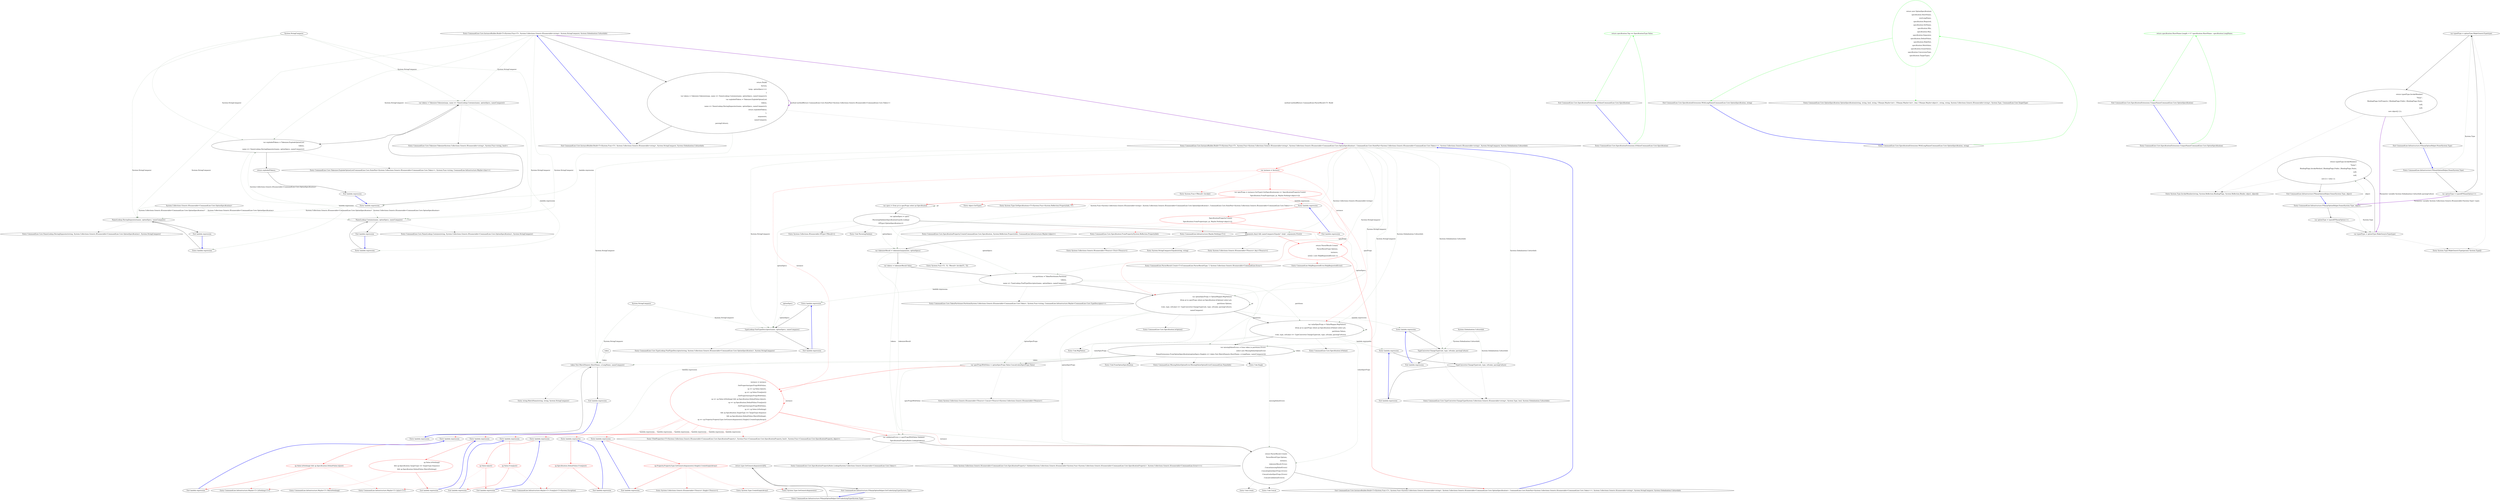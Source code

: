 digraph  {
n106 [label="System.StringComparer", span=""];
n107 [label="System.Collections.Generic.IEnumerable<CommandLine.Core.OptionSpecification>", span=""];
n108 [label="System.StringComparer", span=""];
n109 [label=optionSpecs, span=""];
n110 [label="System.Globalization.CultureInfo", span=""];
n111 [label=token, span=""];
n0 [label="Entry CommandLine.Core.InstanceBuilder.Build<T>(System.Func<T>, System.Collections.Generic.IEnumerable<string>, System.StringComparer, System.Globalization.CultureInfo)", span="12-12", cluster="CommandLine.Core.InstanceBuilder.Build<T>(System.Func<T>, System.Collections.Generic.IEnumerable<string>, System.StringComparer, System.Globalization.CultureInfo)"];
n1 [label="return Build(\r\n                factory,\r\n                (args, optionSpecs) =>\r\n                    {\r\n                        var tokens = Tokenizer.Tokenize(args, name => NameLookup.Contains(name, optionSpecs, nameComparer));\r\n                        var explodedTokens = Tokenizer.ExplodeOptionList(\r\n                            tokens,\r\n                            name => NameLookup.HavingSeparator(name, optionSpecs, nameComparer));\r\n                        return explodedTokens;\r\n                    },\r\n                arguments,\r\n                nameComparer,\r\n                parsingCulture);", span="18-30", cluster="CommandLine.Core.InstanceBuilder.Build<T>(System.Func<T>, System.Collections.Generic.IEnumerable<string>, System.StringComparer, System.Globalization.CultureInfo)"];
n5 [label="var tokens = Tokenizer.Tokenize(args, name => NameLookup.Contains(name, optionSpecs, nameComparer))", span="22-22", cluster="lambda expression"];
n12 [label="NameLookup.Contains(name, optionSpecs, nameComparer)", span="22-22", cluster="lambda expression"];
n6 [label="var explodedTokens = Tokenizer.ExplodeOptionList(\r\n                            tokens,\r\n                            name => NameLookup.HavingSeparator(name, optionSpecs, nameComparer))", span="23-25", cluster="lambda expression"];
n16 [label="NameLookup.HavingSeparator(name, optionSpecs, nameComparer)", span="25-25", cluster="lambda expression"];
n2 [label="Exit CommandLine.Core.InstanceBuilder.Build<T>(System.Func<T>, System.Collections.Generic.IEnumerable<string>, System.StringComparer, System.Globalization.CultureInfo)", span="12-12", cluster="CommandLine.Core.InstanceBuilder.Build<T>(System.Func<T>, System.Collections.Generic.IEnumerable<string>, System.StringComparer, System.Globalization.CultureInfo)"];
n3 [label="Entry CommandLine.Core.InstanceBuilder.Build<T>(System.Func<T>, System.Func<System.Collections.Generic.IEnumerable<string>, System.Collections.Generic.IEnumerable<CommandLine.Core.OptionSpecification>, CommandLine.Core.StatePair<System.Collections.Generic.IEnumerable<CommandLine.Core.Token>>>, System.Collections.Generic.IEnumerable<string>, System.StringComparer, System.Globalization.CultureInfo)", span="33-33", cluster="CommandLine.Core.InstanceBuilder.Build<T>(System.Func<T>, System.Func<System.Collections.Generic.IEnumerable<string>, System.Collections.Generic.IEnumerable<CommandLine.Core.OptionSpecification>, CommandLine.Core.StatePair<System.Collections.Generic.IEnumerable<CommandLine.Core.Token>>>, System.Collections.Generic.IEnumerable<string>, System.StringComparer, System.Globalization.CultureInfo)"];
n4 [label="Entry lambda expression", span="20-27", cluster="lambda expression"];
n9 [label="Entry CommandLine.Core.Tokenizer.Tokenize(System.Collections.Generic.IEnumerable<string>, System.Func<string, bool>)", span="11-11", cluster="CommandLine.Core.Tokenizer.Tokenize(System.Collections.Generic.IEnumerable<string>, System.Func<string, bool>)"];
n11 [label="Entry lambda expression", span="22-22", cluster="lambda expression"];
n7 [label="return explodedTokens;", span="26-26", cluster="lambda expression"];
n10 [label="Entry CommandLine.Core.Tokenizer.ExplodeOptionList(CommandLine.Core.StatePair<System.Collections.Generic.IEnumerable<CommandLine.Core.Token>>, System.Func<string, CommandLine.Infrastructure.Maybe<char>>)", span="44-44", cluster="CommandLine.Core.Tokenizer.ExplodeOptionList(CommandLine.Core.StatePair<System.Collections.Generic.IEnumerable<CommandLine.Core.Token>>, System.Func<string, CommandLine.Infrastructure.Maybe<char>>)"];
n15 [label="Entry lambda expression", span="25-25", cluster="lambda expression"];
n8 [label="Exit lambda expression", span="20-27", cluster="lambda expression"];
n13 [label="Exit lambda expression", span="22-22", cluster="lambda expression"];
n14 [label="Entry CommandLine.Core.NameLookup.Contains(string, System.Collections.Generic.IEnumerable<CommandLine.Core.OptionSpecification>, System.StringComparer)", span="11-11", cluster="CommandLine.Core.NameLookup.Contains(string, System.Collections.Generic.IEnumerable<CommandLine.Core.OptionSpecification>, System.StringComparer)"];
n17 [label="Exit lambda expression", span="25-25", cluster="lambda expression"];
n18 [label="Entry CommandLine.Core.NameLookup.HavingSeparator(string, System.Collections.Generic.IEnumerable<CommandLine.Core.OptionSpecification>, System.StringComparer)", span="16-16", cluster="CommandLine.Core.NameLookup.HavingSeparator(string, System.Collections.Generic.IEnumerable<CommandLine.Core.OptionSpecification>, System.StringComparer)"];
n19 [label="var instance = factory()", span="40-40", cluster="CommandLine.Core.InstanceBuilder.Build<T>(System.Func<T>, System.Func<System.Collections.Generic.IEnumerable<string>, System.Collections.Generic.IEnumerable<CommandLine.Core.OptionSpecification>, CommandLine.Core.StatePair<System.Collections.Generic.IEnumerable<CommandLine.Core.Token>>>, System.Collections.Generic.IEnumerable<string>, System.StringComparer, System.Globalization.CultureInfo)", color=red, community=0];
n23 [label="arguments.Any() && nameComparer.Equals(''--help'', arguments.First())", span="51-51", cluster="CommandLine.Core.InstanceBuilder.Build<T>(System.Func<T>, System.Func<System.Collections.Generic.IEnumerable<string>, System.Collections.Generic.IEnumerable<CommandLine.Core.OptionSpecification>, CommandLine.Core.StatePair<System.Collections.Generic.IEnumerable<CommandLine.Core.Token>>>, System.Collections.Generic.IEnumerable<string>, System.StringComparer, System.Globalization.CultureInfo)"];
n25 [label="var tokenizerResult = tokenizer(arguments, optionSpecs)", span="59-59", cluster="CommandLine.Core.InstanceBuilder.Build<T>(System.Func<T>, System.Func<System.Collections.Generic.IEnumerable<string>, System.Collections.Generic.IEnumerable<CommandLine.Core.OptionSpecification>, CommandLine.Core.StatePair<System.Collections.Generic.IEnumerable<CommandLine.Core.Token>>>, System.Collections.Generic.IEnumerable<string>, System.StringComparer, System.Globalization.CultureInfo)"];
n27 [label="var partitions = TokenPartitioner.Partition(\r\n                tokens,\r\n                name => TypeLookup.FindTypeDescriptor(name, optionSpecs, nameComparer))", span="63-65", cluster="CommandLine.Core.InstanceBuilder.Build<T>(System.Func<T>, System.Func<System.Collections.Generic.IEnumerable<string>, System.Collections.Generic.IEnumerable<CommandLine.Core.OptionSpecification>, CommandLine.Core.StatePair<System.Collections.Generic.IEnumerable<CommandLine.Core.Token>>>, System.Collections.Generic.IEnumerable<string>, System.StringComparer, System.Globalization.CultureInfo)"];
n67 [label="TypeLookup.FindTypeDescriptor(name, optionSpecs, nameComparer)", span="65-65", cluster="lambda expression"];
n28 [label="var optionSpecProps = OptionMapper.MapValues(\r\n                (from pt in specProps where pt.Specification.IsOption() select pt),\r\n                partitions.Options,\r\n                (vals, type, isScalar) => TypeConverter.ChangeType(vals, type, isScalar, parsingCulture),\r\n                nameComparer)", span="67-71", cluster="CommandLine.Core.InstanceBuilder.Build<T>(System.Func<T>, System.Func<System.Collections.Generic.IEnumerable<string>, System.Collections.Generic.IEnumerable<CommandLine.Core.OptionSpecification>, CommandLine.Core.StatePair<System.Collections.Generic.IEnumerable<CommandLine.Core.Token>>>, System.Collections.Generic.IEnumerable<string>, System.StringComparer, System.Globalization.CultureInfo)"];
n71 [label="TypeConverter.ChangeType(vals, type, isScalar, parsingCulture)", span="70-70", cluster="lambda expression"];
n29 [label="var valueSpecProps = ValueMapper.MapValues(\r\n                (from pt in specProps where pt.Specification.IsValue() select pt),\r\n                    partitions.Values,\r\n                (vals, type, isScalar) => TypeConverter.ChangeType(vals, type, isScalar, parsingCulture))", span="73-76", cluster="CommandLine.Core.InstanceBuilder.Build<T>(System.Func<T>, System.Func<System.Collections.Generic.IEnumerable<string>, System.Collections.Generic.IEnumerable<CommandLine.Core.OptionSpecification>, CommandLine.Core.StatePair<System.Collections.Generic.IEnumerable<CommandLine.Core.Token>>>, System.Collections.Generic.IEnumerable<string>, System.StringComparer, System.Globalization.CultureInfo)"];
n75 [label="TypeConverter.ChangeType(vals, type, isScalar, parsingCulture)", span="76-76", cluster="lambda expression"];
n30 [label="var missingValueErrors = from token in partitions.Errors\r\n                                     select new MissingValueOptionError(\r\n                                         NameExtensions.FromOptionSpecification(optionSpecs.Single(o => token.Text.MatchName(o.ShortName, o.LongName, nameComparer))))", span="78-80", cluster="CommandLine.Core.InstanceBuilder.Build<T>(System.Func<T>, System.Func<System.Collections.Generic.IEnumerable<string>, System.Collections.Generic.IEnumerable<CommandLine.Core.OptionSpecification>, CommandLine.Core.StatePair<System.Collections.Generic.IEnumerable<CommandLine.Core.Token>>>, System.Collections.Generic.IEnumerable<string>, System.StringComparer, System.Globalization.CultureInfo)"];
n78 [label="token.Text.MatchName(o.ShortName, o.LongName, nameComparer)", span="80-80", cluster="lambda expression"];
n20 [label="var specProps = instance.GetType().GetSpecifications(pi => SpecificationProperty.Create(\r\n                    Specification.FromProperty(pi), pi, Maybe.Nothing<object>()))", span="42-43", cluster="CommandLine.Core.InstanceBuilder.Build<T>(System.Func<T>, System.Func<System.Collections.Generic.IEnumerable<string>, System.Collections.Generic.IEnumerable<CommandLine.Core.OptionSpecification>, CommandLine.Core.StatePair<System.Collections.Generic.IEnumerable<CommandLine.Core.Token>>>, System.Collections.Generic.IEnumerable<string>, System.StringComparer, System.Globalization.CultureInfo)", color=red, community=1];
n36 [label="Entry System.Func<TResult>.Invoke()", span="0-0", cluster="System.Func<TResult>.Invoke()"];
n24 [label="return ParserResult.Create(\r\n                    ParserResultType.Options,\r\n                    instance,\r\n                    new[] { new HelpRequestedError() });", span="53-56", cluster="CommandLine.Core.InstanceBuilder.Build<T>(System.Func<T>, System.Func<System.Collections.Generic.IEnumerable<string>, System.Collections.Generic.IEnumerable<CommandLine.Core.OptionSpecification>, CommandLine.Core.StatePair<System.Collections.Generic.IEnumerable<CommandLine.Core.Token>>>, System.Collections.Generic.IEnumerable<string>, System.StringComparer, System.Globalization.CultureInfo)", color=red, community=0];
n32 [label="instance = instance\r\n                .SetProperties(specPropsWithValue,\r\n                    sp => sp.Value.IsJust(),\r\n                    sp => sp.Value.FromJust())\r\n                .SetProperties(specPropsWithValue,\r\n                    sp => sp.Value.IsNothing() && sp.Specification.DefaultValue.IsJust(),\r\n                    sp => sp.Specification.DefaultValue.FromJust())\r\n                .SetProperties(specPropsWithValue,\r\n                    sp => sp.Value.IsNothing()\r\n                        && sp.Specification.TargetType == TargetType.Sequence\r\n                        && sp.Specification.DefaultValue.MatchNothing(),\r\n                    sp => sp.Property.PropertyType.GetGenericArguments().Single().CreateEmptyArray())", span="84-95", cluster="CommandLine.Core.InstanceBuilder.Build<T>(System.Func<T>, System.Func<System.Collections.Generic.IEnumerable<string>, System.Collections.Generic.IEnumerable<CommandLine.Core.OptionSpecification>, CommandLine.Core.StatePair<System.Collections.Generic.IEnumerable<CommandLine.Core.Token>>>, System.Collections.Generic.IEnumerable<string>, System.StringComparer, System.Globalization.CultureInfo)", color=red, community=1];
n21 [label="var specs = from pt in specProps select pt.Specification", span="45-45", cluster="CommandLine.Core.InstanceBuilder.Build<T>(System.Func<T>, System.Func<System.Collections.Generic.IEnumerable<string>, System.Collections.Generic.IEnumerable<CommandLine.Core.OptionSpecification>, CommandLine.Core.StatePair<System.Collections.Generic.IEnumerable<CommandLine.Core.Token>>>, System.Collections.Generic.IEnumerable<string>, System.StringComparer, System.Globalization.CultureInfo)"];
n37 [label="Entry object.GetType()", span="0-0", cluster="object.GetType()"];
n38 [label="Entry System.Type.GetSpecifications<T>(System.Func<System.Reflection.PropertyInfo, T>)", span="12-12", cluster="System.Type.GetSpecifications<T>(System.Func<System.Reflection.PropertyInfo, T>)"];
n60 [label="Entry lambda expression", span="42-43", cluster="lambda expression"];
n22 [label="var optionSpecs = specs\r\n                .ThrowingValidate(SpecificationGuards.Lookup)\r\n                .OfType<OptionSpecification>()", span="47-49", cluster="CommandLine.Core.InstanceBuilder.Build<T>(System.Func<T>, System.Func<System.Collections.Generic.IEnumerable<string>, System.Collections.Generic.IEnumerable<CommandLine.Core.OptionSpecification>, CommandLine.Core.StatePair<System.Collections.Generic.IEnumerable<CommandLine.Core.Token>>>, System.Collections.Generic.IEnumerable<string>, System.StringComparer, System.Globalization.CultureInfo)"];
n39 [label="Entry Unk.ThrowingValidate", span="", cluster="Unk.ThrowingValidate"];
n40 [label="Entry System.Collections.IEnumerable.OfType<TResult>()", span="0-0", cluster="System.Collections.IEnumerable.OfType<TResult>()"];
n41 [label="Entry System.Collections.Generic.IEnumerable<TSource>.Any<TSource>()", span="0-0", cluster="System.Collections.Generic.IEnumerable<TSource>.Any<TSource>()"];
n42 [label="Entry System.Collections.Generic.IEnumerable<TSource>.First<TSource>()", span="0-0", cluster="System.Collections.Generic.IEnumerable<TSource>.First<TSource>()"];
n43 [label="Entry System.StringComparer.Equals(string, string)", span="0-0", cluster="System.StringComparer.Equals(string, string)"];
n26 [label="var tokens = tokenizerResult.Value", span="61-61", cluster="CommandLine.Core.InstanceBuilder.Build<T>(System.Func<T>, System.Func<System.Collections.Generic.IEnumerable<string>, System.Collections.Generic.IEnumerable<CommandLine.Core.OptionSpecification>, CommandLine.Core.StatePair<System.Collections.Generic.IEnumerable<CommandLine.Core.Token>>>, System.Collections.Generic.IEnumerable<string>, System.StringComparer, System.Globalization.CultureInfo)"];
n46 [label="Entry System.Func<T1, T2, TResult>.Invoke(T1, T2)", span="0-0", cluster="System.Func<T1, T2, TResult>.Invoke(T1, T2)"];
n34 [label="return ParserResult.Create(\r\n                ParserResultType.Options,\r\n                instance,\r\n                tokenizerResult.Errors\r\n                    .Concat(missingValueErrors)\r\n                    .Concat(optionSpecProps.Errors)\r\n                    .Concat(valueSpecProps.Errors)\r\n                    .Concat(validationErrors));", span="100-107", cluster="CommandLine.Core.InstanceBuilder.Build<T>(System.Func<T>, System.Func<System.Collections.Generic.IEnumerable<string>, System.Collections.Generic.IEnumerable<CommandLine.Core.OptionSpecification>, CommandLine.Core.StatePair<System.Collections.Generic.IEnumerable<CommandLine.Core.Token>>>, System.Collections.Generic.IEnumerable<string>, System.StringComparer, System.Globalization.CultureInfo)"];
n33 [label="var validationErrors = specPropsWithValue.Validate(\r\n                SpecificationPropertyRules.Lookup(tokens))", span="97-98", cluster="CommandLine.Core.InstanceBuilder.Build<T>(System.Func<T>, System.Func<System.Collections.Generic.IEnumerable<string>, System.Collections.Generic.IEnumerable<CommandLine.Core.OptionSpecification>, CommandLine.Core.StatePair<System.Collections.Generic.IEnumerable<CommandLine.Core.Token>>>, System.Collections.Generic.IEnumerable<string>, System.StringComparer, System.Globalization.CultureInfo)"];
n47 [label="Entry CommandLine.Core.TokenPartitioner.Partition(System.Collections.Generic.IEnumerable<CommandLine.Core.Token>, System.Func<string, CommandLine.Infrastructure.Maybe<CommandLine.Core.TypeDescriptor>>)", span="12-12", cluster="CommandLine.Core.TokenPartitioner.Partition(System.Collections.Generic.IEnumerable<CommandLine.Core.Token>, System.Func<string, CommandLine.Infrastructure.Maybe<CommandLine.Core.TypeDescriptor>>)"];
n66 [label="Entry lambda expression", span="65-65", cluster="lambda expression"];
n48 [label="Entry CommandLine.Core.Specification.IsOption()", span="10-10", cluster="CommandLine.Core.Specification.IsOption()"];
n49 [label="Entry Unk.MapValues", span="", cluster="Unk.MapValues"];
n70 [label="Entry lambda expression", span="70-70", cluster="lambda expression"];
n31 [label="var specPropsWithValue = optionSpecProps.Value.Concat(valueSpecProps.Value)", span="82-82", cluster="CommandLine.Core.InstanceBuilder.Build<T>(System.Func<T>, System.Func<System.Collections.Generic.IEnumerable<string>, System.Collections.Generic.IEnumerable<CommandLine.Core.OptionSpecification>, CommandLine.Core.StatePair<System.Collections.Generic.IEnumerable<CommandLine.Core.Token>>>, System.Collections.Generic.IEnumerable<string>, System.StringComparer, System.Globalization.CultureInfo)"];
n50 [label="Entry CommandLine.Core.Specification.IsValue()", span="15-15", cluster="CommandLine.Core.Specification.IsValue()"];
n74 [label="Entry lambda expression", span="76-76", cluster="lambda expression"];
n51 [label="Entry CommandLine.MissingValueOptionError.MissingValueOptionError(CommandLine.NameInfo)", span="265-265", cluster="CommandLine.MissingValueOptionError.MissingValueOptionError(CommandLine.NameInfo)"];
n52 [label="Entry Unk.Single", span="", cluster="Unk.Single"];
n53 [label="Entry Unk.FromOptionSpecification", span="", cluster="Unk.FromOptionSpecification"];
n77 [label="Entry lambda expression", span="80-80", cluster="lambda expression"];
n54 [label="Entry System.Collections.Generic.IEnumerable<TSource>.Concat<TSource>(System.Collections.Generic.IEnumerable<TSource>)", span="0-0", cluster="System.Collections.Generic.IEnumerable<TSource>.Concat<TSource>(System.Collections.Generic.IEnumerable<TSource>)"];
n55 [label="Entry T.SetProperties<T>(System.Collections.Generic.IEnumerable<CommandLine.Core.SpecificationProperty>, System.Func<CommandLine.Core.SpecificationProperty, bool>, System.Func<CommandLine.Core.SpecificationProperty, object>)", span="33-33", cluster="T.SetProperties<T>(System.Collections.Generic.IEnumerable<CommandLine.Core.SpecificationProperty>, System.Func<CommandLine.Core.SpecificationProperty, bool>, System.Func<CommandLine.Core.SpecificationProperty, object>)"];
n81 [label="Entry lambda expression", span="86-86", cluster="lambda expression"];
n85 [label="Entry lambda expression", span="87-87", cluster="lambda expression"];
n89 [label="Entry lambda expression", span="89-89", cluster="lambda expression"];
n93 [label="Entry lambda expression", span="90-90", cluster="lambda expression"];
n96 [label="Entry lambda expression", span="92-94", cluster="lambda expression"];
n100 [label="Entry lambda expression", span="95-95", cluster="lambda expression"];
n56 [label="Entry CommandLine.Core.SpecificationPropertyRules.Lookup(System.Collections.Generic.IEnumerable<CommandLine.Core.Token>)", span="12-12", cluster="CommandLine.Core.SpecificationPropertyRules.Lookup(System.Collections.Generic.IEnumerable<CommandLine.Core.Token>)"];
n57 [label="Entry System.Collections.Generic.IEnumerable<CommandLine.Core.SpecificationProperty>.Validate(System.Collections.Generic.IEnumerable<System.Func<System.Collections.Generic.IEnumerable<CommandLine.Core.SpecificationProperty>, System.Collections.Generic.IEnumerable<CommandLine.Error>>>)", span="40-40", cluster="System.Collections.Generic.IEnumerable<CommandLine.Core.SpecificationProperty>.Validate(System.Collections.Generic.IEnumerable<System.Func<System.Collections.Generic.IEnumerable<CommandLine.Core.SpecificationProperty>, System.Collections.Generic.IEnumerable<CommandLine.Error>>>)"];
n35 [label="Exit CommandLine.Core.InstanceBuilder.Build<T>(System.Func<T>, System.Func<System.Collections.Generic.IEnumerable<string>, System.Collections.Generic.IEnumerable<CommandLine.Core.OptionSpecification>, CommandLine.Core.StatePair<System.Collections.Generic.IEnumerable<CommandLine.Core.Token>>>, System.Collections.Generic.IEnumerable<string>, System.StringComparer, System.Globalization.CultureInfo)", span="33-33", cluster="CommandLine.Core.InstanceBuilder.Build<T>(System.Func<T>, System.Func<System.Collections.Generic.IEnumerable<string>, System.Collections.Generic.IEnumerable<CommandLine.Core.OptionSpecification>, CommandLine.Core.StatePair<System.Collections.Generic.IEnumerable<CommandLine.Core.Token>>>, System.Collections.Generic.IEnumerable<string>, System.StringComparer, System.Globalization.CultureInfo)"];
n58 [label="Entry Unk.Concat", span="", cluster="Unk.Concat"];
n59 [label="Entry Unk.Create", span="", cluster="Unk.Create"];
n44 [label="Entry CommandLine.HelpRequestedError.HelpRequestedError()", span="353-353", cluster="CommandLine.HelpRequestedError.HelpRequestedError()"];
n45 [label="Entry CommandLine.ParserResult.Create<T>(CommandLine.ParserResultType, T, System.Collections.Generic.IEnumerable<CommandLine.Error>)", span="100-100", cluster="CommandLine.ParserResult.Create<T>(CommandLine.ParserResultType, T, System.Collections.Generic.IEnumerable<CommandLine.Error>)"];
n61 [label="SpecificationProperty.Create(\r\n                    Specification.FromProperty(pi), pi, Maybe.Nothing<object>())", span="42-43", cluster="lambda expression", color=red, community=1];
n62 [label="Exit lambda expression", span="42-43", cluster="lambda expression"];
n63 [label="Entry CommandLine.Core.Specification.FromProperty(System.Reflection.PropertyInfo)", span="82-82", cluster="CommandLine.Core.Specification.FromProperty(System.Reflection.PropertyInfo)"];
n64 [label="Entry CommandLine.Infrastructure.Maybe.Nothing<T>()", span="63-63", cluster="CommandLine.Infrastructure.Maybe.Nothing<T>()"];
n65 [label="Entry CommandLine.Core.SpecificationProperty.Create(CommandLine.Core.Specification, System.Reflection.PropertyInfo, CommandLine.Infrastructure.Maybe<object>)", span="21-21", cluster="CommandLine.Core.SpecificationProperty.Create(CommandLine.Core.Specification, System.Reflection.PropertyInfo, CommandLine.Infrastructure.Maybe<object>)"];
n68 [label="Exit lambda expression", span="65-65", cluster="lambda expression"];
n69 [label="Entry CommandLine.Core.TypeLookup.FindTypeDescriptor(string, System.Collections.Generic.IEnumerable<CommandLine.Core.OptionSpecification>, System.StringComparer)", span="12-12", cluster="CommandLine.Core.TypeLookup.FindTypeDescriptor(string, System.Collections.Generic.IEnumerable<CommandLine.Core.OptionSpecification>, System.StringComparer)"];
n72 [label="Exit lambda expression", span="70-70", cluster="lambda expression"];
n73 [label="Entry CommandLine.Core.TypeConverter.ChangeType(System.Collections.Generic.IEnumerable<string>, System.Type, bool, System.Globalization.CultureInfo)", span="12-12", cluster="CommandLine.Core.TypeConverter.ChangeType(System.Collections.Generic.IEnumerable<string>, System.Type, bool, System.Globalization.CultureInfo)"];
n76 [label="Exit lambda expression", span="76-76", cluster="lambda expression"];
n79 [label="Exit lambda expression", span="80-80", cluster="lambda expression"];
n80 [label="Entry string.MatchName(string, string, System.StringComparer)", span="8-8", cluster="string.MatchName(string, string, System.StringComparer)"];
n82 [label="sp.Value.IsJust()", span="86-86", cluster="lambda expression", color=red, community=0];
n83 [label="Exit lambda expression", span="86-86", cluster="lambda expression"];
n84 [label="Entry CommandLine.Infrastructure.Maybe<T>.IsJust<T>()", span="149-149", cluster="CommandLine.Infrastructure.Maybe<T>.IsJust<T>()"];
n86 [label="sp.Value.FromJust()", span="87-87", cluster="lambda expression", color=red, community=0];
n87 [label="Exit lambda expression", span="87-87", cluster="lambda expression"];
n88 [label="Entry CommandLine.Infrastructure.Maybe<T>.FromJust<T>(System.Exception)", span="134-134", cluster="CommandLine.Infrastructure.Maybe<T>.FromJust<T>(System.Exception)"];
n90 [label="sp.Value.IsNothing() && sp.Specification.DefaultValue.IsJust()", span="89-89", cluster="lambda expression", color=red, community=0];
n91 [label="Exit lambda expression", span="89-89", cluster="lambda expression"];
n92 [label="Entry CommandLine.Infrastructure.Maybe<T>.IsNothing<T>()", span="144-144", cluster="CommandLine.Infrastructure.Maybe<T>.IsNothing<T>()"];
n94 [label="sp.Specification.DefaultValue.FromJust()", span="90-90", cluster="lambda expression", color=red, community=0];
n95 [label="Exit lambda expression", span="90-90", cluster="lambda expression"];
n97 [label="sp.Value.IsNothing()\r\n                        && sp.Specification.TargetType == TargetType.Sequence\r\n                        && sp.Specification.DefaultValue.MatchNothing()", span="92-94", cluster="lambda expression", color=red, community=1];
n98 [label="Exit lambda expression", span="92-94", cluster="lambda expression"];
n99 [label="Entry CommandLine.Infrastructure.Maybe<T>.MatchNothing()", span="26-26", cluster="CommandLine.Infrastructure.Maybe<T>.MatchNothing()"];
n101 [label="sp.Property.PropertyType.GetGenericArguments().Single().CreateEmptyArray()", span="95-95", cluster="lambda expression", color=red, community=0];
n102 [label="Exit lambda expression", span="95-95", cluster="lambda expression"];
n103 [label="Entry System.Type.GetGenericArguments()", span="0-0", cluster="System.Type.GetGenericArguments()"];
n104 [label="Entry System.Collections.Generic.IEnumerable<TSource>.Single<TSource>()", span="0-0", cluster="System.Collections.Generic.IEnumerable<TSource>.Single<TSource>()"];
n105 [label="Entry System.Type.CreateEmptyArray()", span="76-76", cluster="System.Type.CreateEmptyArray()"];
d4 [label="return specification.Tag == SpecificationType.Value;", span="17-17", cluster="CommandLine.Core.SpecificationExtensions.IsValue(CommandLine.Core.Specification)", color=green, community=0];
d3 [label="Entry CommandLine.Core.SpecificationExtensions.IsValue(CommandLine.Core.Specification)", span="15-15", cluster="CommandLine.Core.SpecificationExtensions.IsValue(CommandLine.Core.Specification)"];
d5 [label="Exit CommandLine.Core.SpecificationExtensions.IsValue(CommandLine.Core.Specification)", span="15-15", cluster="CommandLine.Core.SpecificationExtensions.IsValue(CommandLine.Core.Specification)"];
d7 [label="return new OptionSpecification(\r\n                specification.ShortName,\r\n                newLongName,\r\n                specification.Required,\r\n                specification.SetName,\r\n                specification.Min,\r\n                specification.Max,\r\n                specification.Separator,\r\n                specification.DefaultValue,\r\n                specification.HelpText,\r\n                specification.MetaValue,\r\n                specification.EnumValues,\r\n                specification.ConversionType,\r\n                specification.TargetType);", span="22-35", cluster="CommandLine.Core.SpecificationExtensions.WithLongName(CommandLine.Core.OptionSpecification, string)", color=green, community=0];
d6 [label="Entry CommandLine.Core.SpecificationExtensions.WithLongName(CommandLine.Core.OptionSpecification, string)", span="20-20", cluster="CommandLine.Core.SpecificationExtensions.WithLongName(CommandLine.Core.OptionSpecification, string)"];
d8 [label="Exit CommandLine.Core.SpecificationExtensions.WithLongName(CommandLine.Core.OptionSpecification, string)", span="20-20", cluster="CommandLine.Core.SpecificationExtensions.WithLongName(CommandLine.Core.OptionSpecification, string)"];
d9 [label="Entry CommandLine.Core.OptionSpecification.OptionSpecification(string, string, bool, string, CSharpx.Maybe<int>, CSharpx.Maybe<int>, char, CSharpx.Maybe<object>, string, string, System.Collections.Generic.IEnumerable<string>, System.Type, CommandLine.Core.TargetType)", span="16-16", cluster="CommandLine.Core.OptionSpecification.OptionSpecification(string, string, bool, string, CSharpx.Maybe<int>, CSharpx.Maybe<int>, char, CSharpx.Maybe<object>, string, string, System.Collections.Generic.IEnumerable<string>, System.Type, CommandLine.Core.TargetType)"];
d11 [label="return specification.ShortName.Length > 0 ? specification.ShortName : specification.LongName;", span="40-40", cluster="CommandLine.Core.SpecificationExtensions.UniqueName(CommandLine.Core.OptionSpecification)", color=green, community=0];
d10 [label="Entry CommandLine.Core.SpecificationExtensions.UniqueName(CommandLine.Core.OptionSpecification)", span="38-38", cluster="CommandLine.Core.SpecificationExtensions.UniqueName(CommandLine.Core.OptionSpecification)"];
d12 [label="Exit CommandLine.Core.SpecificationExtensions.UniqueName(CommandLine.Core.OptionSpecification)", span="38-38", cluster="CommandLine.Core.SpecificationExtensions.UniqueName(CommandLine.Core.OptionSpecification)"];
m1_10 [label="Entry System.Type.InvokeMember(string, System.Reflection.BindingFlags, System.Reflection.Binder, object, object[])", span="0-0", cluster="System.Type.InvokeMember(string, System.Reflection.BindingFlags, System.Reflection.Binder, object, object[])", file="InstanceChooser.cs"];
m1_4 [label="Entry CommandLine.Infrastructure.FSharpOptionHelper.Some(System.Type, object)", span="13-13", cluster="CommandLine.Infrastructure.FSharpOptionHelper.Some(System.Type, object)", file="InstanceChooser.cs"];
m1_5 [label="var optionType = typeof(FSharpOption<>)", span="15-15", cluster="CommandLine.Infrastructure.FSharpOptionHelper.Some(System.Type, object)", file="InstanceChooser.cs"];
m1_6 [label="var typedType = optionType.MakeGenericType(type)", span="16-16", cluster="CommandLine.Infrastructure.FSharpOptionHelper.Some(System.Type, object)", file="InstanceChooser.cs"];
m1_7 [label="return typedType.InvokeMember(\r\n                ''Some'',\r\n                BindingFlags.InvokeMethod | BindingFlags.Public | BindingFlags.Static,\r\n                null,\r\n                null,\r\n                new [] { value });", span="18-23", cluster="CommandLine.Infrastructure.FSharpOptionHelper.Some(System.Type, object)", file="InstanceChooser.cs"];
m1_8 [label="Exit CommandLine.Infrastructure.FSharpOptionHelper.Some(System.Type, object)", span="13-13", cluster="CommandLine.Infrastructure.FSharpOptionHelper.Some(System.Type, object)", file="InstanceChooser.cs"];
m1_11 [label="Entry CommandLine.Infrastructure.FSharpOptionHelper.None(System.Type)", span="26-26", cluster="CommandLine.Infrastructure.FSharpOptionHelper.None(System.Type)", file="InstanceChooser.cs"];
m1_12 [label="var optionType = typeof(FSharpOption<>)", span="28-28", cluster="CommandLine.Infrastructure.FSharpOptionHelper.None(System.Type)", file="InstanceChooser.cs"];
m1_13 [label="var typedType = optionType.MakeGenericType(type)", span="29-29", cluster="CommandLine.Infrastructure.FSharpOptionHelper.None(System.Type)", file="InstanceChooser.cs"];
m1_14 [label="return typedType.InvokeMember(\r\n                ''None'',\r\n                BindingFlags.GetProperty | BindingFlags.Public | BindingFlags.Static,\r\n                null,\r\n                null,\r\n                new object[] {});", span="31-36", cluster="CommandLine.Infrastructure.FSharpOptionHelper.None(System.Type)", file="InstanceChooser.cs"];
m1_15 [label="Exit CommandLine.Infrastructure.FSharpOptionHelper.None(System.Type)", span="26-26", cluster="CommandLine.Infrastructure.FSharpOptionHelper.None(System.Type)", file="InstanceChooser.cs"];
m1_9 [label="Entry System.Type.MakeGenericType(params System.Type[])", span="0-0", cluster="System.Type.MakeGenericType(params System.Type[])", file="InstanceChooser.cs"];
m1_0 [label="Entry CommandLine.Infrastructure.FSharpOptionHelper.GetUnderlyingType(System.Type)", span="8-8", cluster="CommandLine.Infrastructure.FSharpOptionHelper.GetUnderlyingType(System.Type)", file="InstanceChooser.cs"];
m1_1 [label="return type.GetGenericArguments()[0];", span="10-10", cluster="CommandLine.Infrastructure.FSharpOptionHelper.GetUnderlyingType(System.Type)", file="InstanceChooser.cs"];
m1_2 [label="Exit CommandLine.Infrastructure.FSharpOptionHelper.GetUnderlyingType(System.Type)", span="8-8", cluster="CommandLine.Infrastructure.FSharpOptionHelper.GetUnderlyingType(System.Type)", file="InstanceChooser.cs"];
n106 -> n5  [key=1, style=dashed, color=darkseagreen4, label="System.StringComparer"];
n106 -> n12  [key=1, style=dashed, color=darkseagreen4, label="System.StringComparer"];
n106 -> n6  [key=1, style=dashed, color=darkseagreen4, label="System.StringComparer"];
n106 -> n16  [key=1, style=dashed, color=darkseagreen4, label="System.StringComparer"];
n107 -> n12  [key=1, style=dashed, color=darkseagreen4, label="System.Collections.Generic.IEnumerable<CommandLine.Core.OptionSpecification>"];
n107 -> n16  [key=1, style=dashed, color=darkseagreen4, label="System.Collections.Generic.IEnumerable<CommandLine.Core.OptionSpecification>"];
n108 -> n67  [key=1, style=dashed, color=darkseagreen4, label="System.StringComparer"];
n108 -> n78  [key=1, style=dashed, color=darkseagreen4, label="System.StringComparer"];
n109 -> n67  [key=1, style=dashed, color=darkseagreen4, label=optionSpecs];
n110 -> n71  [key=1, style=dashed, color=darkseagreen4, label="System.Globalization.CultureInfo"];
n110 -> n75  [key=1, style=dashed, color=darkseagreen4, label="System.Globalization.CultureInfo"];
n111 -> n78  [key=1, style=dashed, color=darkseagreen4, label=token];
n0 -> n1  [key=0, style=solid];
n0 -> n5  [key=1, style=dashed, color=darkseagreen4, label="System.StringComparer"];
n0 -> n12  [key=1, style=dashed, color=darkseagreen4, label="System.StringComparer"];
n0 -> n6  [key=1, style=dashed, color=darkseagreen4, label="System.StringComparer"];
n0 -> n16  [key=1, style=dashed, color=darkseagreen4, label="System.StringComparer"];
n0 -> n3  [key=3, color=darkorchid, style=bold, label="method methodReturn CommandLine.ParserResult<T> Build"];
n1 -> n2  [key=0, style=solid];
n1 -> n3  [key=2, style=dotted];
n1 -> n4  [key=1, style=dashed, color=darkseagreen4, label="lambda expression"];
n1 -> n1  [key=3, color=darkorchid, style=bold, label="method methodReturn CommandLine.Core.StatePair<System.Collections.Generic.IEnumerable<CommandLine.Core.Token>> "];
n5 -> n6  [key=0, style=solid];
n5 -> n9  [key=2, style=dotted];
n5 -> n11  [key=1, style=dashed, color=darkseagreen4, label="lambda expression"];
n12 -> n13  [key=0, style=solid];
n12 -> n14  [key=2, style=dotted];
n6 -> n7  [key=0, style=solid];
n6 -> n10  [key=2, style=dotted];
n6 -> n15  [key=1, style=dashed, color=darkseagreen4, label="lambda expression"];
n16 -> n17  [key=0, style=solid];
n16 -> n18  [key=2, style=dotted];
n2 -> n0  [key=0, style=bold, color=blue];
n3 -> n19  [key=0, style=solid, color=red];
n3 -> n23  [key=1, style=dashed, color=darkseagreen4, label="System.Collections.Generic.IEnumerable<string>"];
n3 -> n25  [key=1, style=dashed, color=darkseagreen4, label="System.Func<System.Collections.Generic.IEnumerable<string>, System.Collections.Generic.IEnumerable<CommandLine.Core.OptionSpecification>, CommandLine.Core.StatePair<System.Collections.Generic.IEnumerable<CommandLine.Core.Token>>>"];
n3 -> n27  [key=1, style=dashed, color=darkseagreen4, label="System.StringComparer"];
n3 -> n67  [key=1, style=dashed, color=darkseagreen4, label="System.StringComparer"];
n3 -> n28  [key=1, style=dashed, color=darkseagreen4, label="System.StringComparer"];
n3 -> n71  [key=1, style=dashed, color=darkseagreen4, label="System.Globalization.CultureInfo"];
n3 -> n29  [key=1, style=dashed, color=darkseagreen4, label="System.Globalization.CultureInfo"];
n3 -> n75  [key=1, style=dashed, color=darkseagreen4, label="System.Globalization.CultureInfo"];
n3 -> n30  [key=1, style=dashed, color=darkseagreen4, label="System.StringComparer"];
n3 -> n78  [key=1, style=dashed, color=darkseagreen4, label="System.StringComparer"];
n4 -> n5  [key=0, style=solid];
n4 -> n12  [key=1, style=dashed, color=darkseagreen4, label="System.Collections.Generic.IEnumerable<CommandLine.Core.OptionSpecification>"];
n4 -> n6  [key=1, style=dashed, color=darkseagreen4, label="System.Collections.Generic.IEnumerable<CommandLine.Core.OptionSpecification>"];
n4 -> n16  [key=1, style=dashed, color=darkseagreen4, label="System.Collections.Generic.IEnumerable<CommandLine.Core.OptionSpecification>"];
n11 -> n12  [key=0, style=solid];
n7 -> n8  [key=0, style=solid];
n15 -> n16  [key=0, style=solid];
n8 -> n4  [key=0, style=bold, color=blue];
n13 -> n11  [key=0, style=bold, color=blue];
n17 -> n15  [key=0, style=bold, color=blue];
n19 -> n20  [key=0, style=solid, color=red];
n19 -> n36  [key=2, style=dotted, color=red];
n19 -> n24  [key=1, style=dashed, color=red, label=instance];
n19 -> n32  [key=1, style=dashed, color=red, label=instance];
n23 -> n24  [key=0, style=solid, color=red];
n23 -> n25  [key=0, style=solid];
n23 -> n41  [key=2, style=dotted];
n23 -> n42  [key=2, style=dotted];
n23 -> n43  [key=2, style=dotted];
n25 -> n26  [key=0, style=solid];
n25 -> n46  [key=2, style=dotted];
n25 -> n34  [key=1, style=dashed, color=darkseagreen4, label=tokenizerResult];
n27 -> n28  [key=0, style=solid];
n27 -> n47  [key=2, style=dotted];
n27 -> n66  [key=1, style=dashed, color=darkseagreen4, label="lambda expression"];
n27 -> n29  [key=1, style=dashed, color=darkseagreen4, label=partitions];
n27 -> n30  [key=1, style=dashed, color=darkseagreen4, label=partitions];
n67 -> n68  [key=0, style=solid];
n67 -> n69  [key=2, style=dotted];
n28 -> n29  [key=0, style=solid];
n28 -> n48  [key=2, style=dotted];
n28 -> n49  [key=2, style=dotted];
n28 -> n28  [key=1, style=dashed, color=darkseagreen4, label=pt];
n28 -> n70  [key=1, style=dashed, color=darkseagreen4, label="lambda expression"];
n28 -> n31  [key=1, style=dashed, color=darkseagreen4, label=optionSpecProps];
n28 -> n34  [key=1, style=dashed, color=darkseagreen4, label=optionSpecProps];
n71 -> n72  [key=0, style=solid];
n71 -> n73  [key=2, style=dotted];
n29 -> n30  [key=0, style=solid];
n29 -> n50  [key=2, style=dotted];
n29 -> n49  [key=2, style=dotted];
n29 -> n29  [key=1, style=dashed, color=darkseagreen4, label=pt];
n29 -> n74  [key=1, style=dashed, color=darkseagreen4, label="lambda expression"];
n29 -> n31  [key=1, style=dashed, color=darkseagreen4, label=valueSpecProps];
n29 -> n34  [key=1, style=dashed, color=darkseagreen4, label=valueSpecProps];
n75 -> n76  [key=0, style=solid];
n75 -> n73  [key=2, style=dotted];
n30 -> n31  [key=0, style=solid];
n30 -> n51  [key=2, style=dotted];
n30 -> n52  [key=2, style=dotted];
n30 -> n53  [key=2, style=dotted];
n30 -> n30  [key=1, style=dashed, color=darkseagreen4, label=token];
n30 -> n77  [key=1, style=dashed, color=darkseagreen4, label="lambda expression"];
n30 -> n78  [key=1, style=dashed, color=darkseagreen4, label=token];
n30 -> n34  [key=1, style=dashed, color=darkseagreen4, label=missingValueErrors];
n78 -> n79  [key=0, style=solid];
n78 -> n80  [key=2, style=dotted];
n20 -> n21  [key=0, style=solid, color=red];
n20 -> n37  [key=2, style=dotted, color=red];
n20 -> n38  [key=2, style=dotted, color=red];
n20 -> n60  [key=1, style=dashed, color=red, label="lambda expression"];
n20 -> n28  [key=1, style=dashed, color=red, label=specProps];
n20 -> n29  [key=1, style=dashed, color=red, label=specProps];
n24 -> n35  [key=0, style=solid, color=red];
n24 -> n44  [key=2, style=dotted, color=red];
n24 -> n45  [key=2, style=dotted, color=red];
n32 -> n33  [key=0, style=solid, color=red];
n32 -> n55  [key=2, style=dotted, color=red];
n32 -> n32  [key=1, style=dashed, color=red, label=instance];
n32 -> n81  [key=1, style=dashed, color=red, label="lambda expression"];
n32 -> n85  [key=1, style=dashed, color=red, label="lambda expression"];
n32 -> n89  [key=1, style=dashed, color=red, label="lambda expression"];
n32 -> n93  [key=1, style=dashed, color=red, label="lambda expression"];
n32 -> n96  [key=1, style=dashed, color=red, label="lambda expression"];
n32 -> n100  [key=1, style=dashed, color=red, label="lambda expression"];
n32 -> n34  [key=1, style=dashed, color=red, label=instance];
n21 -> n22  [key=0, style=solid];
n21 -> n21  [key=1, style=dashed, color=darkseagreen4, label=pt];
n60 -> n61  [key=0, style=solid, color=red];
n22 -> n23  [key=0, style=solid];
n22 -> n39  [key=2, style=dotted];
n22 -> n40  [key=2, style=dotted];
n22 -> n25  [key=1, style=dashed, color=darkseagreen4, label=optionSpecs];
n22 -> n27  [key=1, style=dashed, color=darkseagreen4, label=optionSpecs];
n22 -> n67  [key=1, style=dashed, color=darkseagreen4, label=optionSpecs];
n22 -> n30  [key=1, style=dashed, color=darkseagreen4, label=optionSpecs];
n26 -> n27  [key=0, style=solid];
n26 -> n33  [key=1, style=dashed, color=darkseagreen4, label=tokens];
n34 -> n35  [key=0, style=solid];
n34 -> n58  [key=2, style=dotted];
n34 -> n59  [key=2, style=dotted];
n33 -> n34  [key=0, style=solid];
n33 -> n56  [key=2, style=dotted];
n33 -> n57  [key=2, style=dotted];
n66 -> n67  [key=0, style=solid];
n70 -> n71  [key=0, style=solid];
n31 -> n32  [key=0, style=solid, color=red];
n31 -> n54  [key=2, style=dotted];
n31 -> n33  [key=1, style=dashed, color=darkseagreen4, label=specPropsWithValue];
n74 -> n75  [key=0, style=solid];
n77 -> n78  [key=0, style=solid];
n81 -> n82  [key=0, style=solid, color=red];
n85 -> n86  [key=0, style=solid, color=red];
n89 -> n90  [key=0, style=solid, color=red];
n93 -> n94  [key=0, style=solid, color=red];
n96 -> n97  [key=0, style=solid, color=red];
n100 -> n101  [key=0, style=solid, color=red];
n35 -> n3  [key=0, style=bold, color=blue];
n61 -> n62  [key=0, style=solid, color=red];
n61 -> n63  [key=2, style=dotted, color=red];
n61 -> n64  [key=2, style=dotted, color=red];
n61 -> n65  [key=2, style=dotted, color=red];
n62 -> n60  [key=0, style=bold, color=blue];
n68 -> n66  [key=0, style=bold, color=blue];
n72 -> n70  [key=0, style=bold, color=blue];
n76 -> n74  [key=0, style=bold, color=blue];
n79 -> n77  [key=0, style=bold, color=blue];
n82 -> n83  [key=0, style=solid, color=red];
n82 -> n84  [key=2, style=dotted, color=red];
n83 -> n81  [key=0, style=bold, color=blue];
n86 -> n87  [key=0, style=solid, color=red];
n86 -> n88  [key=2, style=dotted, color=red];
n87 -> n85  [key=0, style=bold, color=blue];
n90 -> n91  [key=0, style=solid, color=red];
n90 -> n92  [key=2, style=dotted, color=red];
n90 -> n84  [key=2, style=dotted, color=red];
n91 -> n89  [key=0, style=bold, color=blue];
n94 -> n95  [key=0, style=solid, color=red];
n94 -> n88  [key=2, style=dotted, color=red];
n95 -> n93  [key=0, style=bold, color=blue];
n97 -> n98  [key=0, style=solid, color=red];
n97 -> n92  [key=2, style=dotted, color=red];
n97 -> n99  [key=2, style=dotted, color=red];
n98 -> n96  [key=0, style=bold, color=blue];
n101 -> n102  [key=0, style=solid, color=red];
n101 -> n103  [key=2, style=dotted, color=red];
n101 -> n104  [key=2, style=dotted, color=red];
n101 -> n105  [key=2, style=dotted, color=red];
n102 -> n100  [key=0, style=bold, color=blue];
d4 -> d5  [key=0, style=solid, color=green];
d3 -> d4  [key=0, style=solid, color=green];
d5 -> d3  [key=0, style=bold, color=blue];
d7 -> d8  [key=0, style=solid, color=green];
d7 -> d9  [key=2, style=dotted, color=green];
d6 -> d7  [key=0, style=solid, color=green];
d8 -> d6  [key=0, style=bold, color=blue];
d11 -> d12  [key=0, style=solid, color=green];
d10 -> d11  [key=0, style=solid, color=green];
d12 -> d10  [key=0, style=bold, color=blue];
m1_4 -> m1_5  [key=0, style=solid];
m1_4 -> m1_6  [key=1, style=dashed, color=darkseagreen4, label="System.Type"];
m1_4 -> m1_7  [key=1, style=dashed, color=darkseagreen4, label=object];
m1_5 -> m1_6  [key=0, style=solid];
m1_6 -> m1_7  [key=0, style=solid];
m1_6 -> m1_9  [key=2, style=dotted];
m1_7 -> m1_8  [key=0, style=solid];
m1_7 -> m1_10  [key=2, style=dotted];
m1_8 -> m1_4  [key=0, style=bold, color=blue];
m1_11 -> m1_12  [key=0, style=solid];
m1_11 -> m1_13  [key=1, style=dashed, color=darkseagreen4, label="System.Type"];
m1_12 -> m1_13  [key=0, style=solid];
m1_12 -> m1_4  [key=3, color=darkorchid, style=bold, label="Parameter variable System.Collections.Generic.IEnumerable<System.Type> types"];
m1_13 -> m1_14  [key=0, style=solid];
m1_13 -> m1_9  [key=2, style=dotted];
m1_14 -> m1_15  [key=0, style=solid];
m1_14 -> m1_10  [key=2, style=dotted];
m1_14 -> m1_6  [key=3, color=darkorchid, style=bold, label="Parameter variable System.Globalization.CultureInfo parsingCulture"];
m1_15 -> m1_11  [key=0, style=bold, color=blue];
m1_0 -> m1_1  [key=0, style=solid];
m1_1 -> m1_2  [key=0, style=solid];
m1_1 -> n103  [key=2, style=dotted];
m1_2 -> m1_0  [key=0, style=bold, color=blue];
}

